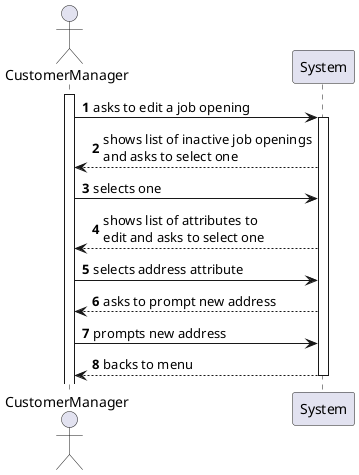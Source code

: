@startuml
'https://plantuml.com/sequence-diagram

autonumber

actor CustomerManager
participant System

activate CustomerManager
CustomerManager -> System : asks to edit a job opening
activate System
System --> CustomerManager : shows list of inactive job openings\nand asks to select one
CustomerManager -> System : selects one
System --> CustomerManager : shows list of attributes to\nedit and asks to select one
CustomerManager -> System : selects address attribute
System --> CustomerManager : asks to prompt new address
CustomerManager -> System : prompts new address
System --> CustomerManager : backs to menu
deactivate System
@enduml